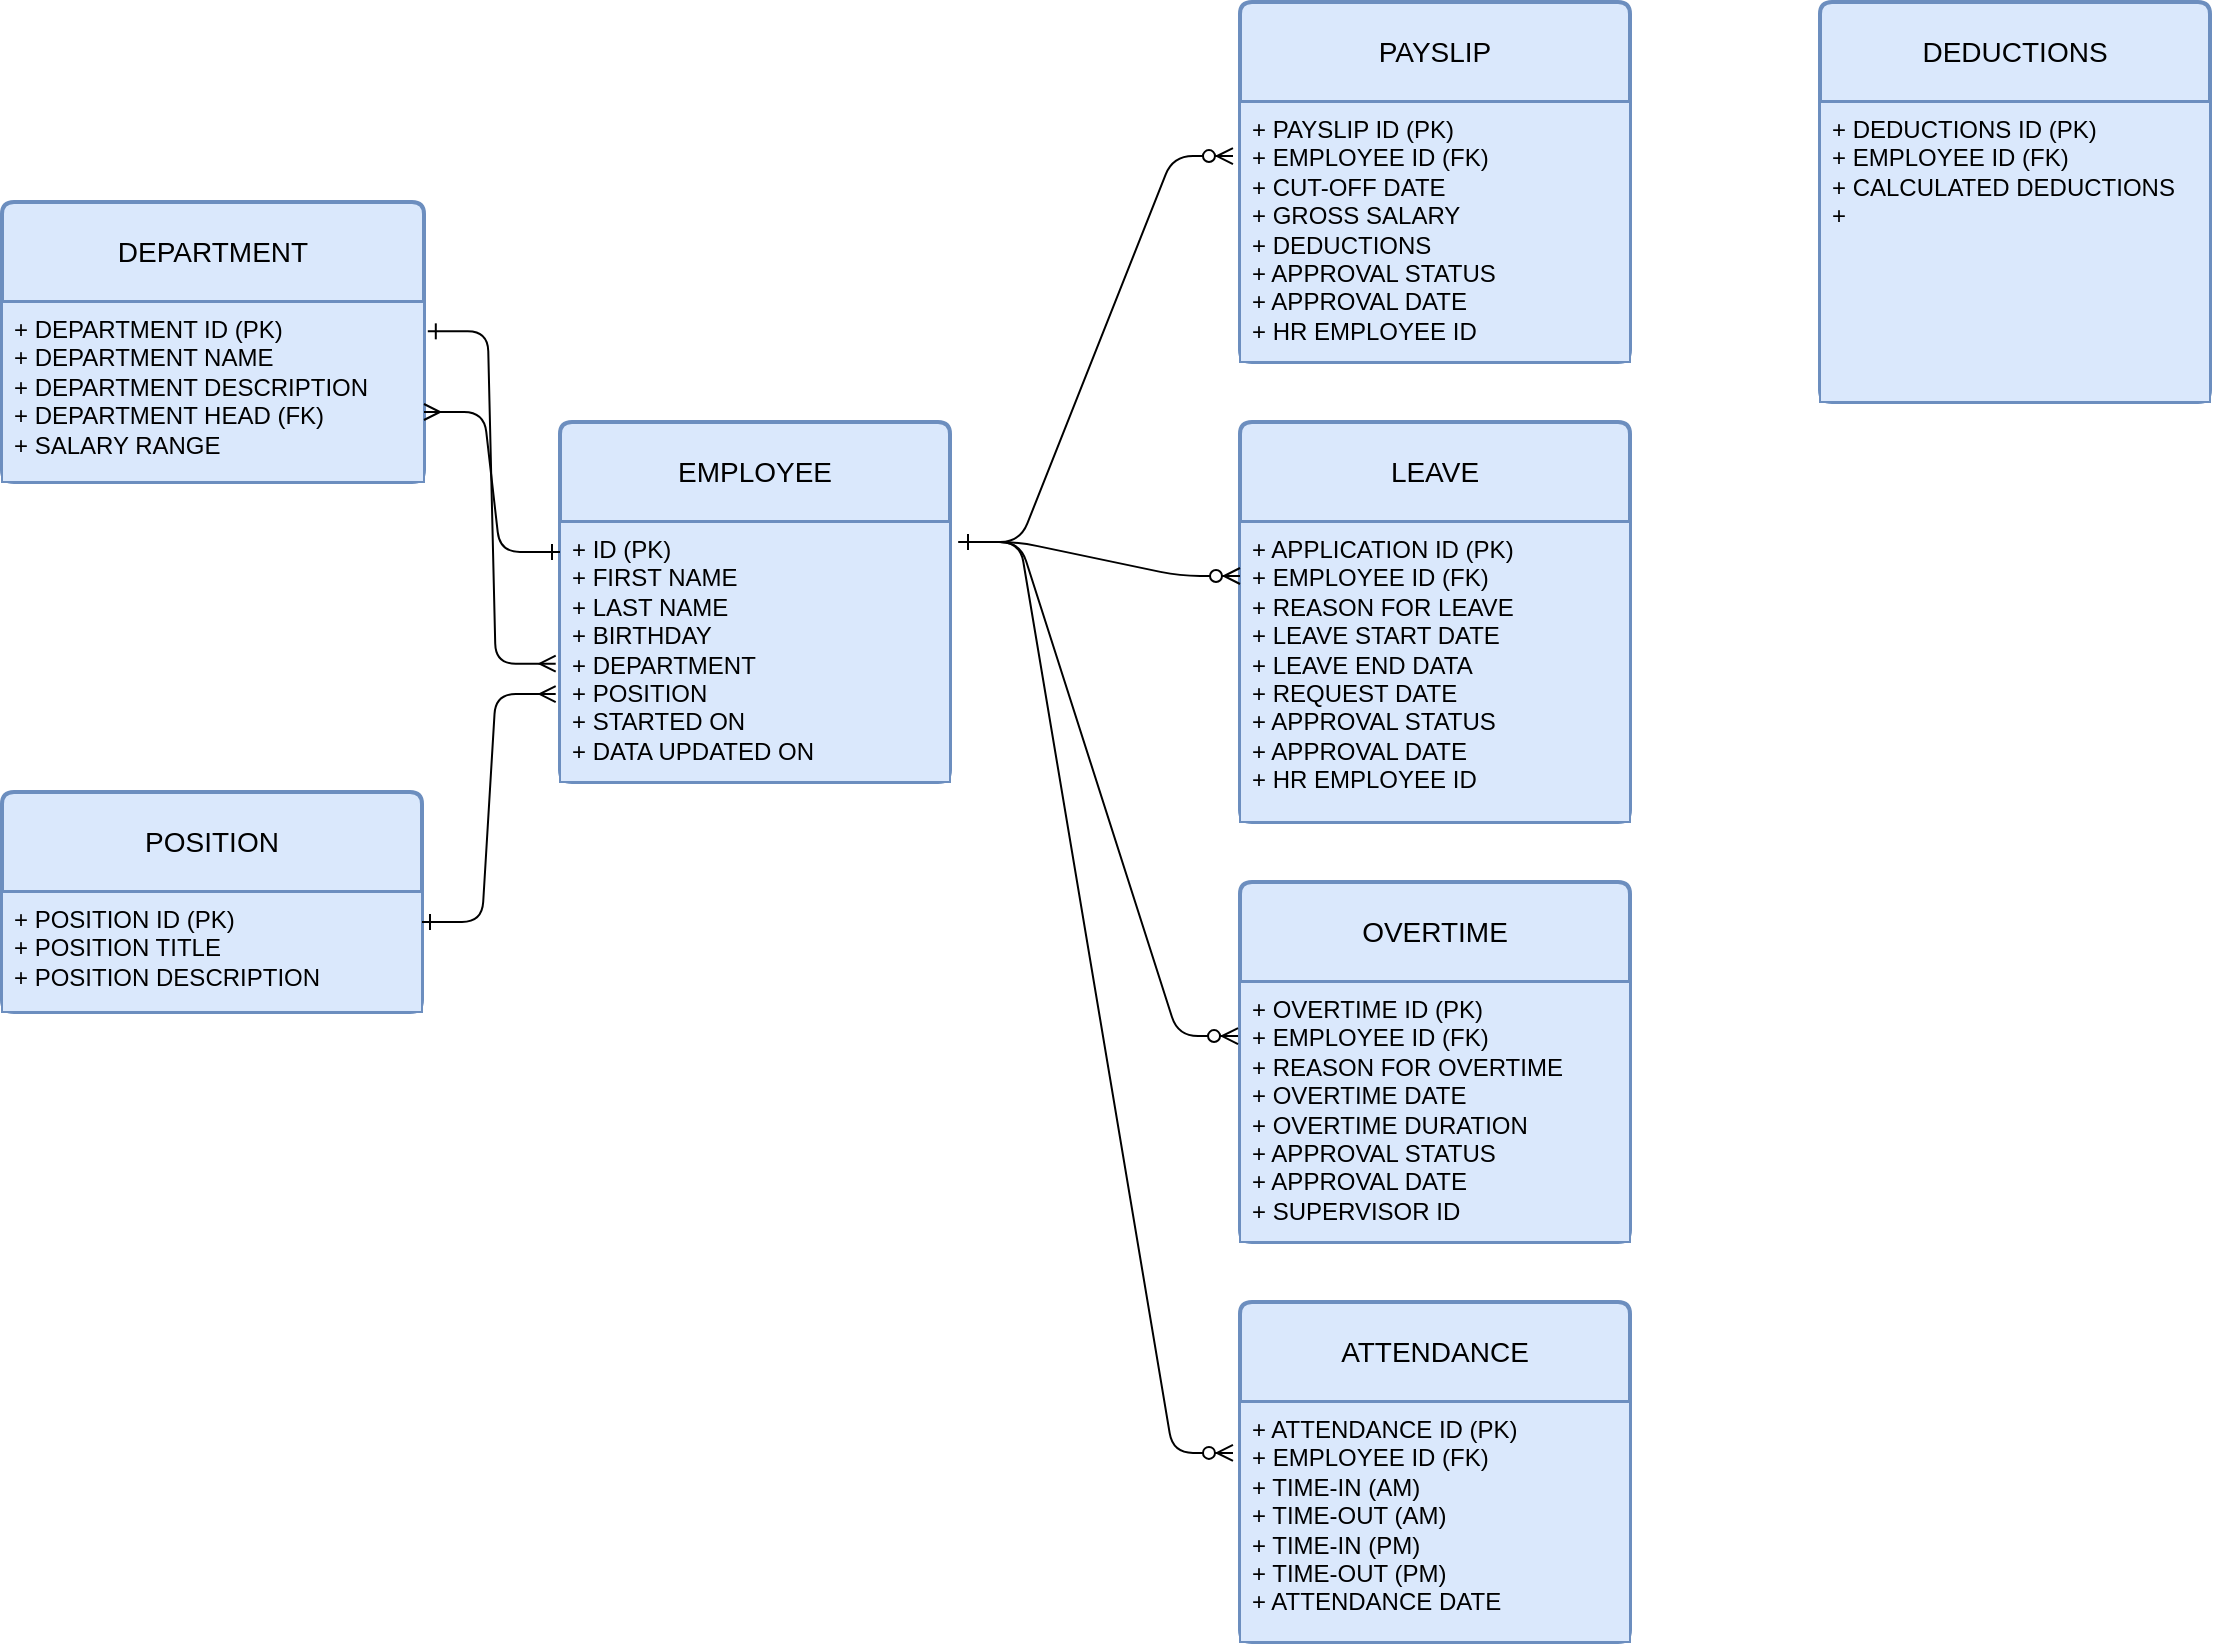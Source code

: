 <mxfile version="23.0.2" type="github">
  <diagram id="R2lEEEUBdFMjLlhIrx00" name="Page-1">
    <mxGraphModel dx="1434" dy="746" grid="1" gridSize="10" guides="1" tooltips="1" connect="1" arrows="1" fold="1" page="1" pageScale="1" pageWidth="1200" pageHeight="1920" math="0" shadow="0" extFonts="Permanent Marker^https://fonts.googleapis.com/css?family=Permanent+Marker">
      <root>
        <mxCell id="0" />
        <mxCell id="1" parent="0" />
        <mxCell id="mP2uRWccmHhNL8mi_Wje-5" value="EMPLOYEE" style="swimlane;childLayout=stackLayout;horizontal=1;startSize=50;horizontalStack=0;rounded=1;fontSize=14;fontStyle=0;strokeWidth=2;resizeParent=0;resizeLast=1;shadow=0;dashed=0;align=center;arcSize=4;whiteSpace=wrap;html=1;fillColor=#dae8fc;strokeColor=#6c8ebf;" parent="1" vertex="1">
          <mxGeometry x="300" y="310" width="195" height="180" as="geometry" />
        </mxCell>
        <mxCell id="mP2uRWccmHhNL8mi_Wje-6" value="+ ID (PK)&lt;br&gt;+ FIRST NAME&lt;br&gt;+ LAST NAME&lt;br&gt;+ BIRTHDAY&lt;br&gt;+ DEPARTMENT&lt;br&gt;+ POSITION&lt;br&gt;+ STARTED ON&lt;br&gt;+ DATA UPDATED ON" style="align=left;strokeColor=#6c8ebf;fillColor=#dae8fc;spacingLeft=4;fontSize=12;verticalAlign=top;resizable=0;rotatable=0;part=1;html=1;" parent="mP2uRWccmHhNL8mi_Wje-5" vertex="1">
          <mxGeometry y="50" width="195" height="130" as="geometry" />
        </mxCell>
        <mxCell id="mP2uRWccmHhNL8mi_Wje-11" value="LEAVE" style="swimlane;childLayout=stackLayout;horizontal=1;startSize=50;horizontalStack=0;rounded=1;fontSize=14;fontStyle=0;strokeWidth=2;resizeParent=0;resizeLast=1;shadow=0;dashed=0;align=center;arcSize=4;whiteSpace=wrap;html=1;fillColor=#dae8fc;strokeColor=#6c8ebf;" parent="1" vertex="1">
          <mxGeometry x="640" y="310" width="195" height="200" as="geometry" />
        </mxCell>
        <mxCell id="mP2uRWccmHhNL8mi_Wje-12" value="+ APPLICATION ID (PK)&lt;br&gt;+ EMPLOYEE ID (FK)&lt;br&gt;+ REASON FOR LEAVE&lt;br&gt;+ LEAVE START DATE&lt;br&gt;+ LEAVE END DATA&lt;br&gt;+ REQUEST DATE&lt;br&gt;+ APPROVAL STATUS&lt;br&gt;+ APPROVAL DATE&lt;br&gt;+ HR EMPLOYEE ID" style="align=left;strokeColor=#6c8ebf;fillColor=#dae8fc;spacingLeft=4;fontSize=12;verticalAlign=top;resizable=0;rotatable=0;part=1;html=1;" parent="mP2uRWccmHhNL8mi_Wje-11" vertex="1">
          <mxGeometry y="50" width="195" height="150" as="geometry" />
        </mxCell>
        <mxCell id="mP2uRWccmHhNL8mi_Wje-13" value="PAYSLIP" style="swimlane;childLayout=stackLayout;horizontal=1;startSize=50;horizontalStack=0;rounded=1;fontSize=14;fontStyle=0;strokeWidth=2;resizeParent=0;resizeLast=1;shadow=0;dashed=0;align=center;arcSize=4;whiteSpace=wrap;html=1;fillColor=#dae8fc;strokeColor=#6c8ebf;" parent="1" vertex="1">
          <mxGeometry x="640" y="100" width="195" height="180" as="geometry" />
        </mxCell>
        <mxCell id="mP2uRWccmHhNL8mi_Wje-14" value="+ PAYSLIP ID (PK)&lt;br&gt;+ EMPLOYEE ID (FK)&lt;br&gt;+ CUT-OFF DATE&lt;br&gt;+ GROSS SALARY&lt;br&gt;+ DEDUCTIONS&lt;br&gt;+ APPROVAL STATUS&lt;br&gt;+ APPROVAL DATE&lt;br&gt;+ HR EMPLOYEE ID" style="align=left;strokeColor=#6c8ebf;fillColor=#dae8fc;spacingLeft=4;fontSize=12;verticalAlign=top;resizable=0;rotatable=0;part=1;html=1;" parent="mP2uRWccmHhNL8mi_Wje-13" vertex="1">
          <mxGeometry y="50" width="195" height="130" as="geometry" />
        </mxCell>
        <mxCell id="mP2uRWccmHhNL8mi_Wje-16" value="" style="edgeStyle=entityRelationEdgeStyle;endArrow=ERzeroToMany;startArrow=none;endFill=1;startFill=0;entryX=-0.018;entryY=0.208;entryDx=0;entryDy=0;entryPerimeter=0;" parent="1" target="mP2uRWccmHhNL8mi_Wje-14" edge="1">
          <mxGeometry width="100" height="100" relative="1" as="geometry">
            <mxPoint x="500" y="370" as="sourcePoint" />
            <mxPoint x="377" y="607.5" as="targetPoint" />
            <Array as="points">
              <mxPoint x="330" y="390" />
              <mxPoint x="410" y="210" />
            </Array>
          </mxGeometry>
        </mxCell>
        <mxCell id="XMFN1kc7oSm8j4sPq897-1" value="OVERTIME" style="swimlane;childLayout=stackLayout;horizontal=1;startSize=50;horizontalStack=0;rounded=1;fontSize=14;fontStyle=0;strokeWidth=2;resizeParent=0;resizeLast=1;shadow=0;dashed=0;align=center;arcSize=4;whiteSpace=wrap;html=1;fillColor=#dae8fc;strokeColor=#6c8ebf;" parent="1" vertex="1">
          <mxGeometry x="640" y="540" width="195" height="180" as="geometry" />
        </mxCell>
        <mxCell id="XMFN1kc7oSm8j4sPq897-2" value="+ OVERTIME ID (PK)&lt;br style=&quot;border-color: var(--border-color);&quot;&gt;+ EMPLOYEE ID (FK)&lt;br style=&quot;border-color: var(--border-color);&quot;&gt;+ REASON FOR OVERTIME&lt;br style=&quot;border-color: var(--border-color);&quot;&gt;+ OVERTIME DATE&lt;br style=&quot;border-color: var(--border-color);&quot;&gt;+ OVERTIME DURATION&lt;br style=&quot;border-color: var(--border-color);&quot;&gt;+ APPROVAL STATUS&lt;br&gt;+ APPROVAL DATE&lt;br style=&quot;border-color: var(--border-color);&quot;&gt;+ SUPERVISOR ID" style="align=left;strokeColor=#6c8ebf;fillColor=#dae8fc;spacingLeft=4;fontSize=12;verticalAlign=top;resizable=0;rotatable=0;part=1;html=1;" parent="XMFN1kc7oSm8j4sPq897-1" vertex="1">
          <mxGeometry y="50" width="195" height="130" as="geometry" />
        </mxCell>
        <mxCell id="gKhqBKZb4KCzymiJZquM-2" value="POSITION" style="swimlane;childLayout=stackLayout;horizontal=1;startSize=50;horizontalStack=0;rounded=1;fontSize=14;fontStyle=0;strokeWidth=2;resizeParent=0;resizeLast=1;shadow=0;dashed=0;align=center;arcSize=4;whiteSpace=wrap;html=1;fillColor=#dae8fc;strokeColor=#6c8ebf;" parent="1" vertex="1">
          <mxGeometry x="21" y="495" width="210" height="110" as="geometry" />
        </mxCell>
        <mxCell id="gKhqBKZb4KCzymiJZquM-3" value="+ POSITION ID (PK)&lt;br&gt;+ POSITION TITLE&lt;br&gt;+ POSITION DESCRIPTION" style="align=left;strokeColor=#6c8ebf;fillColor=#dae8fc;spacingLeft=4;fontSize=12;verticalAlign=top;resizable=0;rotatable=0;part=1;html=1;" parent="gKhqBKZb4KCzymiJZquM-2" vertex="1">
          <mxGeometry y="50" width="210" height="60" as="geometry" />
        </mxCell>
        <mxCell id="gKhqBKZb4KCzymiJZquM-4" value="" style="edgeStyle=entityRelationEdgeStyle;endArrow=ERzeroToMany;startArrow=ERone;endFill=1;startFill=0;entryX=-0.005;entryY=0.208;entryDx=0;entryDy=0;entryPerimeter=0;" parent="1" target="XMFN1kc7oSm8j4sPq897-2" edge="1">
          <mxGeometry width="100" height="100" relative="1" as="geometry">
            <mxPoint x="500" y="370" as="sourcePoint" />
            <mxPoint x="531.49" y="608.08" as="targetPoint" />
            <Array as="points">
              <mxPoint x="425" y="320" />
              <mxPoint x="435" y="440" />
              <mxPoint x="276" y="250" />
              <mxPoint x="416" y="300" />
              <mxPoint x="426" y="290" />
              <mxPoint x="256" y="270" />
              <mxPoint x="256" y="260" />
            </Array>
          </mxGeometry>
        </mxCell>
        <mxCell id="gKhqBKZb4KCzymiJZquM-5" value="" style="edgeStyle=entityRelationEdgeStyle;endArrow=ERmany;startArrow=ERone;endFill=0;startFill=0;entryX=-0.011;entryY=0.662;entryDx=0;entryDy=0;entryPerimeter=0;exitX=1;exitY=0.25;exitDx=0;exitDy=0;" parent="1" source="gKhqBKZb4KCzymiJZquM-3" target="mP2uRWccmHhNL8mi_Wje-6" edge="1">
          <mxGeometry width="100" height="100" relative="1" as="geometry">
            <mxPoint x="225" y="293" as="sourcePoint" />
            <mxPoint x="369" y="310" as="targetPoint" />
            <Array as="points">
              <mxPoint x="6" y="173" />
              <mxPoint x="256" y="213" />
              <mxPoint x="146" y="223" />
              <mxPoint x="156" y="213" />
              <mxPoint x="-14" y="193" />
              <mxPoint x="-14" y="183" />
            </Array>
          </mxGeometry>
        </mxCell>
        <mxCell id="gKhqBKZb4KCzymiJZquM-6" value="DEPARTMENT" style="swimlane;childLayout=stackLayout;horizontal=1;startSize=50;horizontalStack=0;rounded=1;fontSize=14;fontStyle=0;strokeWidth=2;resizeParent=0;resizeLast=1;shadow=0;dashed=0;align=center;arcSize=4;whiteSpace=wrap;html=1;fillColor=#dae8fc;strokeColor=#6c8ebf;" parent="1" vertex="1">
          <mxGeometry x="21" y="200" width="211" height="140" as="geometry" />
        </mxCell>
        <mxCell id="gKhqBKZb4KCzymiJZquM-7" value="+ DEPARTMENT ID (PK)&lt;br&gt;+ DEPARTMENT NAME&lt;br&gt;+ DEPARTMENT DESCRIPTION&lt;br&gt;+ DEPARTMENT HEAD (FK)&lt;br&gt;+ SALARY RANGE" style="align=left;strokeColor=#6c8ebf;fillColor=#dae8fc;spacingLeft=4;fontSize=12;verticalAlign=top;resizable=0;rotatable=0;part=1;html=1;" parent="gKhqBKZb4KCzymiJZquM-6" vertex="1">
          <mxGeometry y="50" width="211" height="90" as="geometry" />
        </mxCell>
        <mxCell id="KN_Mns9D9NRDooohb_Bh-2" style="edgeStyle=orthogonalEdgeStyle;rounded=0;orthogonalLoop=1;jettySize=auto;html=1;exitX=0.5;exitY=1;exitDx=0;exitDy=0;" parent="gKhqBKZb4KCzymiJZquM-6" source="gKhqBKZb4KCzymiJZquM-7" target="gKhqBKZb4KCzymiJZquM-7" edge="1">
          <mxGeometry relative="1" as="geometry" />
        </mxCell>
        <mxCell id="gKhqBKZb4KCzymiJZquM-8" value="" style="edgeStyle=entityRelationEdgeStyle;endArrow=ERmany;startArrow=ERone;endFill=0;startFill=0;entryX=-0.011;entryY=0.545;entryDx=0;entryDy=0;entryPerimeter=0;exitX=1.009;exitY=0.163;exitDx=0;exitDy=0;exitPerimeter=0;" parent="1" source="gKhqBKZb4KCzymiJZquM-7" target="mP2uRWccmHhNL8mi_Wje-6" edge="1">
          <mxGeometry width="100" height="100" relative="1" as="geometry">
            <mxPoint x="235" y="498" as="sourcePoint" />
            <mxPoint x="308" y="456" as="targetPoint" />
            <Array as="points">
              <mxPoint x="16" y="183" />
              <mxPoint x="260" y="350" />
              <mxPoint x="280" y="350" />
              <mxPoint x="266" y="223" />
              <mxPoint x="156" y="233" />
              <mxPoint x="166" y="223" />
              <mxPoint x="-4" y="203" />
              <mxPoint x="-4" y="193" />
            </Array>
          </mxGeometry>
        </mxCell>
        <mxCell id="0AbvkaRvpf7FrhpSCyfx-2" value="" style="edgeStyle=entityRelationEdgeStyle;endArrow=ERone;startArrow=ERmany;endFill=0;startFill=0;entryX=0;entryY=0.115;entryDx=0;entryDy=0;entryPerimeter=0;exitX=1;exitY=0.75;exitDx=0;exitDy=0;" parent="1" source="gKhqBKZb4KCzymiJZquM-6" target="mP2uRWccmHhNL8mi_Wje-6" edge="1">
          <mxGeometry width="100" height="100" relative="1" as="geometry">
            <mxPoint x="232" y="290" as="sourcePoint" />
            <mxPoint x="294" y="460" as="targetPoint" />
            <Array as="points">
              <mxPoint x="12" y="212" />
              <mxPoint x="290" y="330" />
              <mxPoint x="262" y="252" />
              <mxPoint x="262" y="375" />
              <mxPoint x="152" y="262" />
              <mxPoint x="162" y="252" />
              <mxPoint x="-8" y="232" />
              <mxPoint x="-8" y="222" />
            </Array>
          </mxGeometry>
        </mxCell>
        <mxCell id="yTX0jJQAdNnNCAR2v_Tj-1" value="ATTENDANCE" style="swimlane;childLayout=stackLayout;horizontal=1;startSize=50;horizontalStack=0;rounded=1;fontSize=14;fontStyle=0;strokeWidth=2;resizeParent=0;resizeLast=1;shadow=0;dashed=0;align=center;arcSize=4;whiteSpace=wrap;html=1;fillColor=#dae8fc;strokeColor=#6c8ebf;" parent="1" vertex="1">
          <mxGeometry x="640" y="750" width="195" height="170" as="geometry" />
        </mxCell>
        <mxCell id="yTX0jJQAdNnNCAR2v_Tj-2" value="+ ATTENDANCE ID (PK)&lt;br style=&quot;border-color: var(--border-color);&quot;&gt;+ EMPLOYEE ID (FK)&lt;br style=&quot;border-color: var(--border-color);&quot;&gt;+ TIME-IN (AM)&lt;br&gt;+ TIME-OUT (AM)&lt;br&gt;+ TIME-IN (PM)&lt;br&gt;+ TIME-OUT (PM)&lt;br style=&quot;border-color: var(--border-color);&quot;&gt;+ ATTENDANCE DATE" style="align=left;strokeColor=#6c8ebf;fillColor=#dae8fc;spacingLeft=4;fontSize=12;verticalAlign=top;resizable=0;rotatable=0;part=1;html=1;" parent="yTX0jJQAdNnNCAR2v_Tj-1" vertex="1">
          <mxGeometry y="50" width="195" height="120" as="geometry" />
        </mxCell>
        <mxCell id="yTX0jJQAdNnNCAR2v_Tj-3" value="" style="edgeStyle=entityRelationEdgeStyle;endArrow=ERzeroToMany;startArrow=ERone;endFill=1;startFill=0;entryX=-0.018;entryY=0.212;entryDx=0;entryDy=0;entryPerimeter=0;" parent="1" target="yTX0jJQAdNnNCAR2v_Tj-2" edge="1">
          <mxGeometry width="100" height="100" relative="1" as="geometry">
            <mxPoint x="500" y="370" as="sourcePoint" />
            <mxPoint x="640" y="860" as="targetPoint" />
            <Array as="points">
              <mxPoint x="435" y="330" />
              <mxPoint x="445" y="450" />
              <mxPoint x="286" y="260" />
              <mxPoint x="426" y="310" />
              <mxPoint x="436" y="300" />
              <mxPoint x="266" y="280" />
              <mxPoint x="266" y="270" />
            </Array>
          </mxGeometry>
        </mxCell>
        <mxCell id="C-vyLk0tnHw3VtMMgP7b-1" value="" style="edgeStyle=entityRelationEdgeStyle;endArrow=ERzeroToMany;startArrow=none;endFill=1;startFill=0;exitX=1.021;exitY=0.077;exitDx=0;exitDy=0;exitPerimeter=0;entryX=0;entryY=0.18;entryDx=0;entryDy=0;entryPerimeter=0;" parent="1" source="mP2uRWccmHhNL8mi_Wje-6" edge="1" target="mP2uRWccmHhNL8mi_Wje-12">
          <mxGeometry width="100" height="100" relative="1" as="geometry">
            <mxPoint x="300" y="440" as="sourcePoint" />
            <mxPoint x="640" y="390" as="targetPoint" />
            <Array as="points">
              <mxPoint x="280" y="250" />
              <mxPoint x="530" y="290" />
              <mxPoint x="420" y="300" />
              <mxPoint x="430" y="290" />
              <mxPoint x="260" y="270" />
              <mxPoint x="260" y="260" />
            </Array>
          </mxGeometry>
        </mxCell>
        <mxCell id="F4ck-x829Nuf8X18YyEP-1" value="DEDUCTIONS" style="swimlane;childLayout=stackLayout;horizontal=1;startSize=50;horizontalStack=0;rounded=1;fontSize=14;fontStyle=0;strokeWidth=2;resizeParent=0;resizeLast=1;shadow=0;dashed=0;align=center;arcSize=4;whiteSpace=wrap;html=1;fillColor=#dae8fc;strokeColor=#6c8ebf;" vertex="1" parent="1">
          <mxGeometry x="930" y="100" width="195" height="200" as="geometry" />
        </mxCell>
        <mxCell id="F4ck-x829Nuf8X18YyEP-2" value="+ DEDUCTIONS ID (PK)&lt;br&gt;+ EMPLOYEE ID (FK)&lt;br&gt;+ CALCULATED DEDUCTIONS&lt;br&gt;+&amp;nbsp;" style="align=left;strokeColor=#6c8ebf;fillColor=#dae8fc;spacingLeft=4;fontSize=12;verticalAlign=top;resizable=0;rotatable=0;part=1;html=1;" vertex="1" parent="F4ck-x829Nuf8X18YyEP-1">
          <mxGeometry y="50" width="195" height="150" as="geometry" />
        </mxCell>
      </root>
    </mxGraphModel>
  </diagram>
</mxfile>
